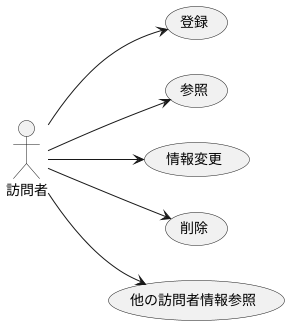 @startuml 訪問者システムユースケース図
left to right direction

actor 訪問者

(登録) as 登録
(参照) as 参照
(情報変更) as 情報変更
(削除) as 削除
(他の訪問者情報参照) as 他参照

訪問者 --> 登録
訪問者 --> 参照
訪問者 --> 情報変更
訪問者 --> 削除
訪問者 --> 他参照

@enduml